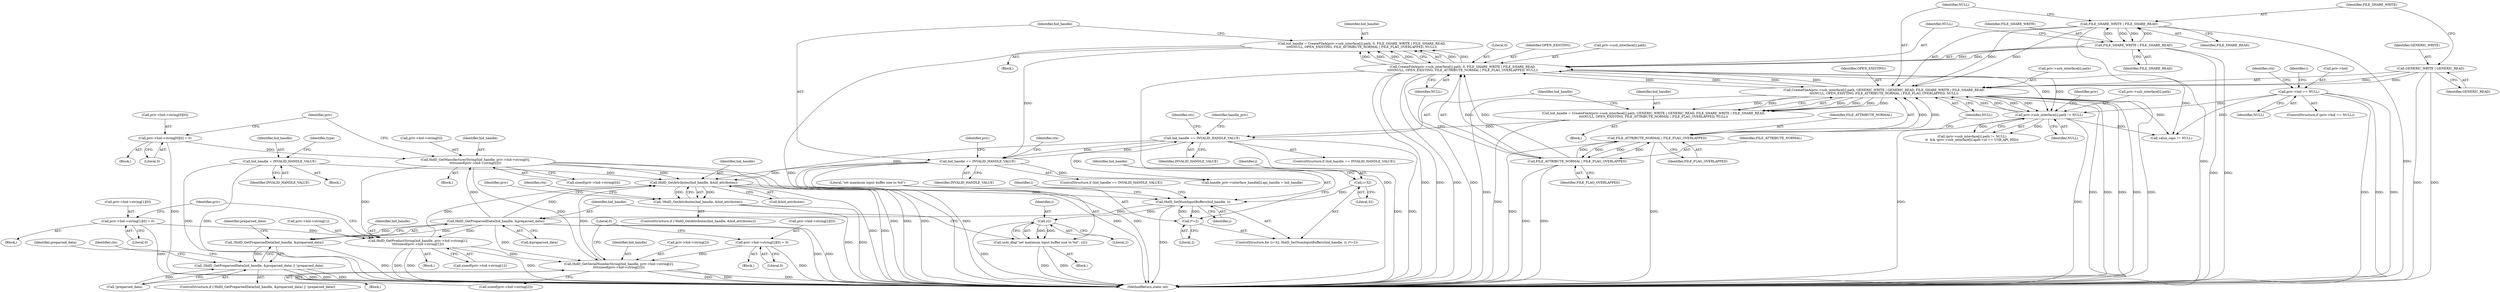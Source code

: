 digraph "1_Chrome_ac149a8d4371c0e01e0934fdd57b09e86f96b5b9_20@array" {
"1000591" [label="(Call,HidD_GetManufacturerString(hid_handle, priv->hid->string[0],\n\t\t\t\tsizeof(priv->hid->string[0])))"];
"1000339" [label="(Call,HidD_GetPreparsedData(hid_handle, &preparsed_data))"];
"1000325" [label="(Call,HidD_SetNumInputBuffers(hid_handle, i))"];
"1000294" [label="(Call,HidD_GetAttributes(hid_handle, &hid_attributes))"];
"1000699" [label="(Call,HidD_GetSerialNumberString(hid_handle, priv->hid->string[2],\n\t\t\t\tsizeof(priv->hid->string[2])))"];
"1000645" [label="(Call,HidD_GetProductString(hid_handle, priv->hid->string[1],\n\t\t\t\tsizeof(priv->hid->string[1])))"];
"1000591" [label="(Call,HidD_GetManufacturerString(hid_handle, priv->hid->string[0],\n\t\t\t\tsizeof(priv->hid->string[0])))"];
"1000610" [label="(Call,priv->hid->string[0][0] = 0)"];
"1000664" [label="(Call,priv->hid->string[1][0] = 0)"];
"1000718" [label="(Call,priv->hid->string[2][0] = 0)"];
"1000134" [label="(Call,hid_handle = INVALID_HANDLE_VALUE)"];
"1000213" [label="(Call,hid_handle == INVALID_HANDLE_VALUE)"];
"1000190" [label="(Call,hid_handle = CreateFileA(priv->usb_interface[i].path, GENERIC_WRITE | GENERIC_READ, FILE_SHARE_WRITE | FILE_SHARE_READ,\n\t\t\t\tNULL, OPEN_EXISTING, FILE_ATTRIBUTE_NORMAL | FILE_FLAG_OVERLAPPED, NULL))"];
"1000192" [label="(Call,CreateFileA(priv->usb_interface[i].path, GENERIC_WRITE | GENERIC_READ, FILE_SHARE_WRITE | FILE_SHARE_READ,\n\t\t\t\tNULL, OPEN_EXISTING, FILE_ATTRIBUTE_NORMAL | FILE_FLAG_OVERLAPPED, NULL))"];
"1000169" [label="(Call,priv->usb_interface[i].path != NULL)"];
"1000222" [label="(Call,CreateFileA(priv->usb_interface[i].path, 0, FILE_SHARE_WRITE | FILE_SHARE_READ,\n\t\t\t\t\tNULL, OPEN_EXISTING, FILE_ATTRIBUTE_NORMAL | FILE_FLAG_OVERLAPPED, NULL))"];
"1000231" [label="(Call,FILE_SHARE_WRITE | FILE_SHARE_READ)"];
"1000203" [label="(Call,FILE_SHARE_WRITE | FILE_SHARE_READ)"];
"1000236" [label="(Call,FILE_ATTRIBUTE_NORMAL | FILE_FLAG_OVERLAPPED)"];
"1000208" [label="(Call,FILE_ATTRIBUTE_NORMAL | FILE_FLAG_OVERLAPPED)"];
"1000146" [label="(Call,priv->hid == NULL)"];
"1000200" [label="(Call,GENERIC_WRITE | GENERIC_READ)"];
"1000241" [label="(Call,hid_handle == INVALID_HANDLE_VALUE)"];
"1000220" [label="(Call,hid_handle = CreateFileA(priv->usb_interface[i].path, 0, FILE_SHARE_WRITE | FILE_SHARE_READ,\n\t\t\t\t\tNULL, OPEN_EXISTING, FILE_ATTRIBUTE_NORMAL | FILE_FLAG_OVERLAPPED, NULL))"];
"1000328" [label="(Call,i*=2)"];
"1000322" [label="(Call,i=32)"];
"1000293" [label="(Call,!HidD_GetAttributes(hid_handle, &hid_attributes))"];
"1000333" [label="(Call,i/2)"];
"1000331" [label="(Call,usbi_dbg(\"set maximum input buffer size to %d\", i/2))"];
"1000338" [label="(Call,!HidD_GetPreparsedData(hid_handle, &preparsed_data))"];
"1000337" [label="(Call,!HidD_GetPreparsedData(hid_handle, &preparsed_data) || !preparsed_data)"];
"1000600" [label="(Call,sizeof(priv->hid->string[0]))"];
"1000204" [label="(Identifier,FILE_SHARE_WRITE)"];
"1000340" [label="(Identifier,hid_handle)"];
"1000270" [label="(Identifier,priv)"];
"1000717" [label="(Block,)"];
"1000234" [label="(Identifier,NULL)"];
"1000708" [label="(Call,sizeof(priv->hid->string[2]))"];
"1000665" [label="(Call,priv->hid->string[1][0])"];
"1000242" [label="(Identifier,hid_handle)"];
"1000334" [label="(Identifier,i)"];
"1000737" [label="(MethodReturn,static int)"];
"1000215" [label="(Identifier,INVALID_HANDLE_VALUE)"];
"1000150" [label="(Identifier,NULL)"];
"1000212" [label="(ControlStructure,if (hid_handle == INVALID_HANDLE_VALUE))"];
"1000321" [label="(ControlStructure,for (i=32; HidD_SetNumInputBuffers(hid_handle, i); i*=2))"];
"1000654" [label="(Call,sizeof(priv->hid->string[1]))"];
"1000275" [label="(Call,handle_priv->interface_handle[i].api_handle = hid_handle)"];
"1000700" [label="(Identifier,hid_handle)"];
"1000246" [label="(Identifier,ctx)"];
"1000243" [label="(Identifier,INVALID_HANDLE_VALUE)"];
"1000240" [label="(ControlStructure,if (hid_handle == INVALID_HANDLE_VALUE))"];
"1000331" [label="(Call,usbi_dbg(\"set maximum input buffer size to %d\", i/2))"];
"1000728" [label="(Literal,0)"];
"1000207" [label="(Identifier,OPEN_EXISTING)"];
"1000222" [label="(Call,CreateFileA(priv->usb_interface[i].path, 0, FILE_SHARE_WRITE | FILE_SHARE_READ,\n\t\t\t\t\tNULL, OPEN_EXISTING, FILE_ATTRIBUTE_NORMAL | FILE_FLAG_OVERLAPPED, NULL))"];
"1000279" [label="(Identifier,handle_priv)"];
"1000193" [label="(Call,priv->usb_interface[i].path)"];
"1000216" [label="(Block,)"];
"1000147" [label="(Call,priv->hid)"];
"1000664" [label="(Call,priv->hid->string[1][0] = 0)"];
"1000239" [label="(Identifier,NULL)"];
"1000326" [label="(Identifier,hid_handle)"];
"1000145" [label="(ControlStructure,if (priv->hid == NULL))"];
"1000106" [label="(Block,)"];
"1000177" [label="(Identifier,NULL)"];
"1000146" [label="(Call,priv->hid == NULL)"];
"1000168" [label="(Call,(priv->usb_interface[i].path != NULL)\n\t\t  && (priv->usb_interface[i].apib->id == USB_API_HID))"];
"1000429" [label="(Call,value_caps != NULL)"];
"1000718" [label="(Call,priv->hid->string[2][0] = 0)"];
"1000220" [label="(Call,hid_handle = CreateFileA(priv->usb_interface[i].path, 0, FILE_SHARE_WRITE | FILE_SHARE_READ,\n\t\t\t\t\tNULL, OPEN_EXISTING, FILE_ATTRIBUTE_NORMAL | FILE_FLAG_OVERLAPPED, NULL))"];
"1000593" [label="(Call,priv->hid->string[0])"];
"1000644" [label="(Block,)"];
"1000620" [label="(Literal,0)"];
"1000338" [label="(Call,!HidD_GetPreparsedData(hid_handle, &preparsed_data))"];
"1000592" [label="(Identifier,hid_handle)"];
"1000203" [label="(Call,FILE_SHARE_WRITE | FILE_SHARE_READ)"];
"1000328" [label="(Call,i*=2)"];
"1000191" [label="(Identifier,hid_handle)"];
"1000327" [label="(Identifier,i)"];
"1000295" [label="(Identifier,hid_handle)"];
"1000332" [label="(Literal,\"set maximum input buffer size to %d\")"];
"1000192" [label="(Call,CreateFileA(priv->usb_interface[i].path, GENERIC_WRITE | GENERIC_READ, FILE_SHARE_WRITE | FILE_SHARE_READ,\n\t\t\t\tNULL, OPEN_EXISTING, FILE_ATTRIBUTE_NORMAL | FILE_FLAG_OVERLAPPED, NULL))"];
"1000333" [label="(Call,i/2)"];
"1000647" [label="(Call,priv->hid->string[1])"];
"1000206" [label="(Identifier,NULL)"];
"1000153" [label="(Identifier,ctx)"];
"1000236" [label="(Call,FILE_ATTRIBUTE_NORMAL | FILE_FLAG_OVERLAPPED)"];
"1000729" [label="(Literal,0)"];
"1000611" [label="(Call,priv->hid->string[0][0])"];
"1000663" [label="(Block,)"];
"1000230" [label="(Literal,0)"];
"1000701" [label="(Call,priv->hid->string[2])"];
"1000343" [label="(Call,!preparsed_data)"];
"1000698" [label="(Block,)"];
"1000233" [label="(Identifier,FILE_SHARE_READ)"];
"1000294" [label="(Call,HidD_GetAttributes(hid_handle, &hid_attributes))"];
"1000292" [label="(ControlStructure,if (!HidD_GetAttributes(hid_handle, &hid_attributes)))"];
"1000232" [label="(Identifier,FILE_SHARE_WRITE)"];
"1000699" [label="(Call,HidD_GetSerialNumberString(hid_handle, priv->hid->string[2],\n\t\t\t\tsizeof(priv->hid->string[2])))"];
"1000335" [label="(Literal,2)"];
"1000218" [label="(Identifier,ctx)"];
"1000221" [label="(Identifier,hid_handle)"];
"1000324" [label="(Literal,32)"];
"1000645" [label="(Call,HidD_GetProductString(hid_handle, priv->hid->string[1],\n\t\t\t\tsizeof(priv->hid->string[1])))"];
"1000235" [label="(Identifier,OPEN_EXISTING)"];
"1000325" [label="(Call,HidD_SetNumInputBuffers(hid_handle, i))"];
"1000238" [label="(Identifier,FILE_FLAG_OVERLAPPED)"];
"1000135" [label="(Identifier,hid_handle)"];
"1000200" [label="(Call,GENERIC_WRITE | GENERIC_READ)"];
"1000209" [label="(Identifier,FILE_ATTRIBUTE_NORMAL)"];
"1000214" [label="(Identifier,hid_handle)"];
"1000353" [label="(Identifier,preparsed_data)"];
"1000136" [label="(Identifier,INVALID_HANDLE_VALUE)"];
"1000625" [label="(Identifier,priv)"];
"1000341" [label="(Call,&preparsed_data)"];
"1000339" [label="(Call,HidD_GetPreparsedData(hid_handle, &preparsed_data))"];
"1000170" [label="(Call,priv->usb_interface[i].path)"];
"1000293" [label="(Call,!HidD_GetAttributes(hid_handle, &hid_attributes))"];
"1000300" [label="(Identifier,ctx)"];
"1000190" [label="(Call,hid_handle = CreateFileA(priv->usb_interface[i].path, GENERIC_WRITE | GENERIC_READ, FILE_SHARE_WRITE | FILE_SHARE_READ,\n\t\t\t\tNULL, OPEN_EXISTING, FILE_ATTRIBUTE_NORMAL | FILE_FLAG_OVERLAPPED, NULL))"];
"1000306" [label="(Identifier,priv)"];
"1000241" [label="(Call,hid_handle == INVALID_HANDLE_VALUE)"];
"1000646" [label="(Identifier,hid_handle)"];
"1000223" [label="(Call,priv->usb_interface[i].path)"];
"1000208" [label="(Call,FILE_ATTRIBUTE_NORMAL | FILE_FLAG_OVERLAPPED)"];
"1000322" [label="(Call,i=32)"];
"1000719" [label="(Call,priv->hid->string[2][0])"];
"1000590" [label="(Block,)"];
"1000330" [label="(Literal,2)"];
"1000674" [label="(Literal,0)"];
"1000211" [label="(Identifier,NULL)"];
"1000610" [label="(Call,priv->hid->string[0][0] = 0)"];
"1000329" [label="(Identifier,i)"];
"1000183" [label="(Identifier,priv)"];
"1000296" [label="(Call,&hid_attributes)"];
"1000231" [label="(Call,FILE_SHARE_WRITE | FILE_SHARE_READ)"];
"1000336" [label="(ControlStructure,if (!HidD_GetPreparsedData(hid_handle, &preparsed_data) || !preparsed_data))"];
"1000201" [label="(Identifier,GENERIC_WRITE)"];
"1000291" [label="(Block,)"];
"1000202" [label="(Identifier,GENERIC_READ)"];
"1000169" [label="(Call,priv->usb_interface[i].path != NULL)"];
"1000205" [label="(Identifier,FILE_SHARE_READ)"];
"1000609" [label="(Block,)"];
"1000323" [label="(Identifier,i)"];
"1000679" [label="(Identifier,priv)"];
"1000337" [label="(Call,!HidD_GetPreparsedData(hid_handle, &preparsed_data) || !preparsed_data)"];
"1000210" [label="(Identifier,FILE_FLAG_OVERLAPPED)"];
"1000591" [label="(Call,HidD_GetManufacturerString(hid_handle, priv->hid->string[0],\n\t\t\t\tsizeof(priv->hid->string[0])))"];
"1000237" [label="(Identifier,FILE_ATTRIBUTE_NORMAL)"];
"1000142" [label="(Identifier,type)"];
"1000159" [label="(Identifier,i)"];
"1000344" [label="(Identifier,preparsed_data)"];
"1000213" [label="(Call,hid_handle == INVALID_HANDLE_VALUE)"];
"1000347" [label="(Identifier,ctx)"];
"1000189" [label="(Block,)"];
"1000134" [label="(Call,hid_handle = INVALID_HANDLE_VALUE)"];
"1000591" -> "1000590"  [label="AST: "];
"1000591" -> "1000600"  [label="CFG: "];
"1000592" -> "1000591"  [label="AST: "];
"1000593" -> "1000591"  [label="AST: "];
"1000600" -> "1000591"  [label="AST: "];
"1000625" -> "1000591"  [label="CFG: "];
"1000591" -> "1000737"  [label="DDG: "];
"1000591" -> "1000737"  [label="DDG: "];
"1000591" -> "1000737"  [label="DDG: "];
"1000591" -> "1000294"  [label="DDG: "];
"1000339" -> "1000591"  [label="DDG: "];
"1000610" -> "1000591"  [label="DDG: "];
"1000591" -> "1000645"  [label="DDG: "];
"1000591" -> "1000699"  [label="DDG: "];
"1000339" -> "1000338"  [label="AST: "];
"1000339" -> "1000341"  [label="CFG: "];
"1000340" -> "1000339"  [label="AST: "];
"1000341" -> "1000339"  [label="AST: "];
"1000338" -> "1000339"  [label="CFG: "];
"1000339" -> "1000737"  [label="DDG: "];
"1000339" -> "1000737"  [label="DDG: "];
"1000339" -> "1000294"  [label="DDG: "];
"1000339" -> "1000338"  [label="DDG: "];
"1000339" -> "1000338"  [label="DDG: "];
"1000325" -> "1000339"  [label="DDG: "];
"1000339" -> "1000645"  [label="DDG: "];
"1000339" -> "1000699"  [label="DDG: "];
"1000325" -> "1000321"  [label="AST: "];
"1000325" -> "1000327"  [label="CFG: "];
"1000326" -> "1000325"  [label="AST: "];
"1000327" -> "1000325"  [label="AST: "];
"1000329" -> "1000325"  [label="CFG: "];
"1000332" -> "1000325"  [label="CFG: "];
"1000325" -> "1000737"  [label="DDG: "];
"1000294" -> "1000325"  [label="DDG: "];
"1000328" -> "1000325"  [label="DDG: "];
"1000322" -> "1000325"  [label="DDG: "];
"1000325" -> "1000328"  [label="DDG: "];
"1000325" -> "1000333"  [label="DDG: "];
"1000294" -> "1000293"  [label="AST: "];
"1000294" -> "1000296"  [label="CFG: "];
"1000295" -> "1000294"  [label="AST: "];
"1000296" -> "1000294"  [label="AST: "];
"1000293" -> "1000294"  [label="CFG: "];
"1000294" -> "1000737"  [label="DDG: "];
"1000294" -> "1000737"  [label="DDG: "];
"1000294" -> "1000293"  [label="DDG: "];
"1000294" -> "1000293"  [label="DDG: "];
"1000699" -> "1000294"  [label="DDG: "];
"1000645" -> "1000294"  [label="DDG: "];
"1000134" -> "1000294"  [label="DDG: "];
"1000213" -> "1000294"  [label="DDG: "];
"1000241" -> "1000294"  [label="DDG: "];
"1000699" -> "1000698"  [label="AST: "];
"1000699" -> "1000708"  [label="CFG: "];
"1000700" -> "1000699"  [label="AST: "];
"1000701" -> "1000699"  [label="AST: "];
"1000708" -> "1000699"  [label="AST: "];
"1000729" -> "1000699"  [label="CFG: "];
"1000699" -> "1000737"  [label="DDG: "];
"1000699" -> "1000737"  [label="DDG: "];
"1000699" -> "1000737"  [label="DDG: "];
"1000645" -> "1000699"  [label="DDG: "];
"1000718" -> "1000699"  [label="DDG: "];
"1000645" -> "1000644"  [label="AST: "];
"1000645" -> "1000654"  [label="CFG: "];
"1000646" -> "1000645"  [label="AST: "];
"1000647" -> "1000645"  [label="AST: "];
"1000654" -> "1000645"  [label="AST: "];
"1000679" -> "1000645"  [label="CFG: "];
"1000645" -> "1000737"  [label="DDG: "];
"1000645" -> "1000737"  [label="DDG: "];
"1000645" -> "1000737"  [label="DDG: "];
"1000664" -> "1000645"  [label="DDG: "];
"1000610" -> "1000609"  [label="AST: "];
"1000610" -> "1000620"  [label="CFG: "];
"1000611" -> "1000610"  [label="AST: "];
"1000620" -> "1000610"  [label="AST: "];
"1000625" -> "1000610"  [label="CFG: "];
"1000610" -> "1000737"  [label="DDG: "];
"1000664" -> "1000663"  [label="AST: "];
"1000664" -> "1000674"  [label="CFG: "];
"1000665" -> "1000664"  [label="AST: "];
"1000674" -> "1000664"  [label="AST: "];
"1000679" -> "1000664"  [label="CFG: "];
"1000664" -> "1000737"  [label="DDG: "];
"1000718" -> "1000717"  [label="AST: "];
"1000718" -> "1000728"  [label="CFG: "];
"1000719" -> "1000718"  [label="AST: "];
"1000728" -> "1000718"  [label="AST: "];
"1000729" -> "1000718"  [label="CFG: "];
"1000718" -> "1000737"  [label="DDG: "];
"1000134" -> "1000106"  [label="AST: "];
"1000134" -> "1000136"  [label="CFG: "];
"1000135" -> "1000134"  [label="AST: "];
"1000136" -> "1000134"  [label="AST: "];
"1000142" -> "1000134"  [label="CFG: "];
"1000134" -> "1000737"  [label="DDG: "];
"1000134" -> "1000737"  [label="DDG: "];
"1000213" -> "1000212"  [label="AST: "];
"1000213" -> "1000215"  [label="CFG: "];
"1000214" -> "1000213"  [label="AST: "];
"1000215" -> "1000213"  [label="AST: "];
"1000218" -> "1000213"  [label="CFG: "];
"1000279" -> "1000213"  [label="CFG: "];
"1000213" -> "1000737"  [label="DDG: "];
"1000213" -> "1000737"  [label="DDG: "];
"1000190" -> "1000213"  [label="DDG: "];
"1000241" -> "1000213"  [label="DDG: "];
"1000213" -> "1000241"  [label="DDG: "];
"1000213" -> "1000275"  [label="DDG: "];
"1000190" -> "1000189"  [label="AST: "];
"1000190" -> "1000192"  [label="CFG: "];
"1000191" -> "1000190"  [label="AST: "];
"1000192" -> "1000190"  [label="AST: "];
"1000214" -> "1000190"  [label="CFG: "];
"1000190" -> "1000737"  [label="DDG: "];
"1000192" -> "1000190"  [label="DDG: "];
"1000192" -> "1000190"  [label="DDG: "];
"1000192" -> "1000190"  [label="DDG: "];
"1000192" -> "1000190"  [label="DDG: "];
"1000192" -> "1000190"  [label="DDG: "];
"1000192" -> "1000190"  [label="DDG: "];
"1000192" -> "1000211"  [label="CFG: "];
"1000193" -> "1000192"  [label="AST: "];
"1000200" -> "1000192"  [label="AST: "];
"1000203" -> "1000192"  [label="AST: "];
"1000206" -> "1000192"  [label="AST: "];
"1000207" -> "1000192"  [label="AST: "];
"1000208" -> "1000192"  [label="AST: "];
"1000211" -> "1000192"  [label="AST: "];
"1000192" -> "1000737"  [label="DDG: "];
"1000192" -> "1000737"  [label="DDG: "];
"1000192" -> "1000737"  [label="DDG: "];
"1000192" -> "1000737"  [label="DDG: "];
"1000192" -> "1000737"  [label="DDG: "];
"1000192" -> "1000737"  [label="DDG: "];
"1000192" -> "1000169"  [label="DDG: "];
"1000192" -> "1000169"  [label="DDG: "];
"1000169" -> "1000192"  [label="DDG: "];
"1000169" -> "1000192"  [label="DDG: "];
"1000200" -> "1000192"  [label="DDG: "];
"1000200" -> "1000192"  [label="DDG: "];
"1000203" -> "1000192"  [label="DDG: "];
"1000203" -> "1000192"  [label="DDG: "];
"1000222" -> "1000192"  [label="DDG: "];
"1000208" -> "1000192"  [label="DDG: "];
"1000208" -> "1000192"  [label="DDG: "];
"1000192" -> "1000222"  [label="DDG: "];
"1000192" -> "1000222"  [label="DDG: "];
"1000192" -> "1000222"  [label="DDG: "];
"1000192" -> "1000429"  [label="DDG: "];
"1000169" -> "1000168"  [label="AST: "];
"1000169" -> "1000177"  [label="CFG: "];
"1000170" -> "1000169"  [label="AST: "];
"1000177" -> "1000169"  [label="AST: "];
"1000183" -> "1000169"  [label="CFG: "];
"1000168" -> "1000169"  [label="CFG: "];
"1000169" -> "1000737"  [label="DDG: "];
"1000169" -> "1000737"  [label="DDG: "];
"1000169" -> "1000168"  [label="DDG: "];
"1000169" -> "1000168"  [label="DDG: "];
"1000222" -> "1000169"  [label="DDG: "];
"1000222" -> "1000169"  [label="DDG: "];
"1000146" -> "1000169"  [label="DDG: "];
"1000169" -> "1000429"  [label="DDG: "];
"1000222" -> "1000220"  [label="AST: "];
"1000222" -> "1000239"  [label="CFG: "];
"1000223" -> "1000222"  [label="AST: "];
"1000230" -> "1000222"  [label="AST: "];
"1000231" -> "1000222"  [label="AST: "];
"1000234" -> "1000222"  [label="AST: "];
"1000235" -> "1000222"  [label="AST: "];
"1000236" -> "1000222"  [label="AST: "];
"1000239" -> "1000222"  [label="AST: "];
"1000220" -> "1000222"  [label="CFG: "];
"1000222" -> "1000737"  [label="DDG: "];
"1000222" -> "1000737"  [label="DDG: "];
"1000222" -> "1000737"  [label="DDG: "];
"1000222" -> "1000737"  [label="DDG: "];
"1000222" -> "1000737"  [label="DDG: "];
"1000222" -> "1000220"  [label="DDG: "];
"1000222" -> "1000220"  [label="DDG: "];
"1000222" -> "1000220"  [label="DDG: "];
"1000222" -> "1000220"  [label="DDG: "];
"1000222" -> "1000220"  [label="DDG: "];
"1000222" -> "1000220"  [label="DDG: "];
"1000231" -> "1000222"  [label="DDG: "];
"1000231" -> "1000222"  [label="DDG: "];
"1000236" -> "1000222"  [label="DDG: "];
"1000236" -> "1000222"  [label="DDG: "];
"1000222" -> "1000429"  [label="DDG: "];
"1000231" -> "1000233"  [label="CFG: "];
"1000232" -> "1000231"  [label="AST: "];
"1000233" -> "1000231"  [label="AST: "];
"1000234" -> "1000231"  [label="CFG: "];
"1000231" -> "1000737"  [label="DDG: "];
"1000231" -> "1000737"  [label="DDG: "];
"1000231" -> "1000203"  [label="DDG: "];
"1000231" -> "1000203"  [label="DDG: "];
"1000203" -> "1000231"  [label="DDG: "];
"1000203" -> "1000231"  [label="DDG: "];
"1000203" -> "1000205"  [label="CFG: "];
"1000204" -> "1000203"  [label="AST: "];
"1000205" -> "1000203"  [label="AST: "];
"1000206" -> "1000203"  [label="CFG: "];
"1000203" -> "1000737"  [label="DDG: "];
"1000203" -> "1000737"  [label="DDG: "];
"1000236" -> "1000238"  [label="CFG: "];
"1000237" -> "1000236"  [label="AST: "];
"1000238" -> "1000236"  [label="AST: "];
"1000239" -> "1000236"  [label="CFG: "];
"1000236" -> "1000737"  [label="DDG: "];
"1000236" -> "1000737"  [label="DDG: "];
"1000236" -> "1000208"  [label="DDG: "];
"1000236" -> "1000208"  [label="DDG: "];
"1000208" -> "1000236"  [label="DDG: "];
"1000208" -> "1000236"  [label="DDG: "];
"1000208" -> "1000210"  [label="CFG: "];
"1000209" -> "1000208"  [label="AST: "];
"1000210" -> "1000208"  [label="AST: "];
"1000211" -> "1000208"  [label="CFG: "];
"1000208" -> "1000737"  [label="DDG: "];
"1000208" -> "1000737"  [label="DDG: "];
"1000146" -> "1000145"  [label="AST: "];
"1000146" -> "1000150"  [label="CFG: "];
"1000147" -> "1000146"  [label="AST: "];
"1000150" -> "1000146"  [label="AST: "];
"1000153" -> "1000146"  [label="CFG: "];
"1000159" -> "1000146"  [label="CFG: "];
"1000146" -> "1000737"  [label="DDG: "];
"1000146" -> "1000737"  [label="DDG: "];
"1000146" -> "1000737"  [label="DDG: "];
"1000146" -> "1000429"  [label="DDG: "];
"1000200" -> "1000202"  [label="CFG: "];
"1000201" -> "1000200"  [label="AST: "];
"1000202" -> "1000200"  [label="AST: "];
"1000204" -> "1000200"  [label="CFG: "];
"1000200" -> "1000737"  [label="DDG: "];
"1000200" -> "1000737"  [label="DDG: "];
"1000241" -> "1000240"  [label="AST: "];
"1000241" -> "1000243"  [label="CFG: "];
"1000242" -> "1000241"  [label="AST: "];
"1000243" -> "1000241"  [label="AST: "];
"1000246" -> "1000241"  [label="CFG: "];
"1000270" -> "1000241"  [label="CFG: "];
"1000241" -> "1000737"  [label="DDG: "];
"1000241" -> "1000737"  [label="DDG: "];
"1000241" -> "1000737"  [label="DDG: "];
"1000220" -> "1000241"  [label="DDG: "];
"1000241" -> "1000275"  [label="DDG: "];
"1000220" -> "1000216"  [label="AST: "];
"1000221" -> "1000220"  [label="AST: "];
"1000242" -> "1000220"  [label="CFG: "];
"1000220" -> "1000737"  [label="DDG: "];
"1000328" -> "1000321"  [label="AST: "];
"1000328" -> "1000330"  [label="CFG: "];
"1000329" -> "1000328"  [label="AST: "];
"1000330" -> "1000328"  [label="AST: "];
"1000326" -> "1000328"  [label="CFG: "];
"1000322" -> "1000321"  [label="AST: "];
"1000322" -> "1000324"  [label="CFG: "];
"1000323" -> "1000322"  [label="AST: "];
"1000324" -> "1000322"  [label="AST: "];
"1000326" -> "1000322"  [label="CFG: "];
"1000293" -> "1000292"  [label="AST: "];
"1000300" -> "1000293"  [label="CFG: "];
"1000306" -> "1000293"  [label="CFG: "];
"1000293" -> "1000737"  [label="DDG: "];
"1000293" -> "1000737"  [label="DDG: "];
"1000333" -> "1000331"  [label="AST: "];
"1000333" -> "1000335"  [label="CFG: "];
"1000334" -> "1000333"  [label="AST: "];
"1000335" -> "1000333"  [label="AST: "];
"1000331" -> "1000333"  [label="CFG: "];
"1000333" -> "1000737"  [label="DDG: "];
"1000333" -> "1000331"  [label="DDG: "];
"1000333" -> "1000331"  [label="DDG: "];
"1000331" -> "1000291"  [label="AST: "];
"1000332" -> "1000331"  [label="AST: "];
"1000340" -> "1000331"  [label="CFG: "];
"1000331" -> "1000737"  [label="DDG: "];
"1000331" -> "1000737"  [label="DDG: "];
"1000338" -> "1000337"  [label="AST: "];
"1000344" -> "1000338"  [label="CFG: "];
"1000337" -> "1000338"  [label="CFG: "];
"1000338" -> "1000737"  [label="DDG: "];
"1000338" -> "1000337"  [label="DDG: "];
"1000337" -> "1000336"  [label="AST: "];
"1000337" -> "1000343"  [label="CFG: "];
"1000343" -> "1000337"  [label="AST: "];
"1000347" -> "1000337"  [label="CFG: "];
"1000353" -> "1000337"  [label="CFG: "];
"1000337" -> "1000737"  [label="DDG: "];
"1000337" -> "1000737"  [label="DDG: "];
"1000337" -> "1000737"  [label="DDG: "];
"1000343" -> "1000337"  [label="DDG: "];
}

